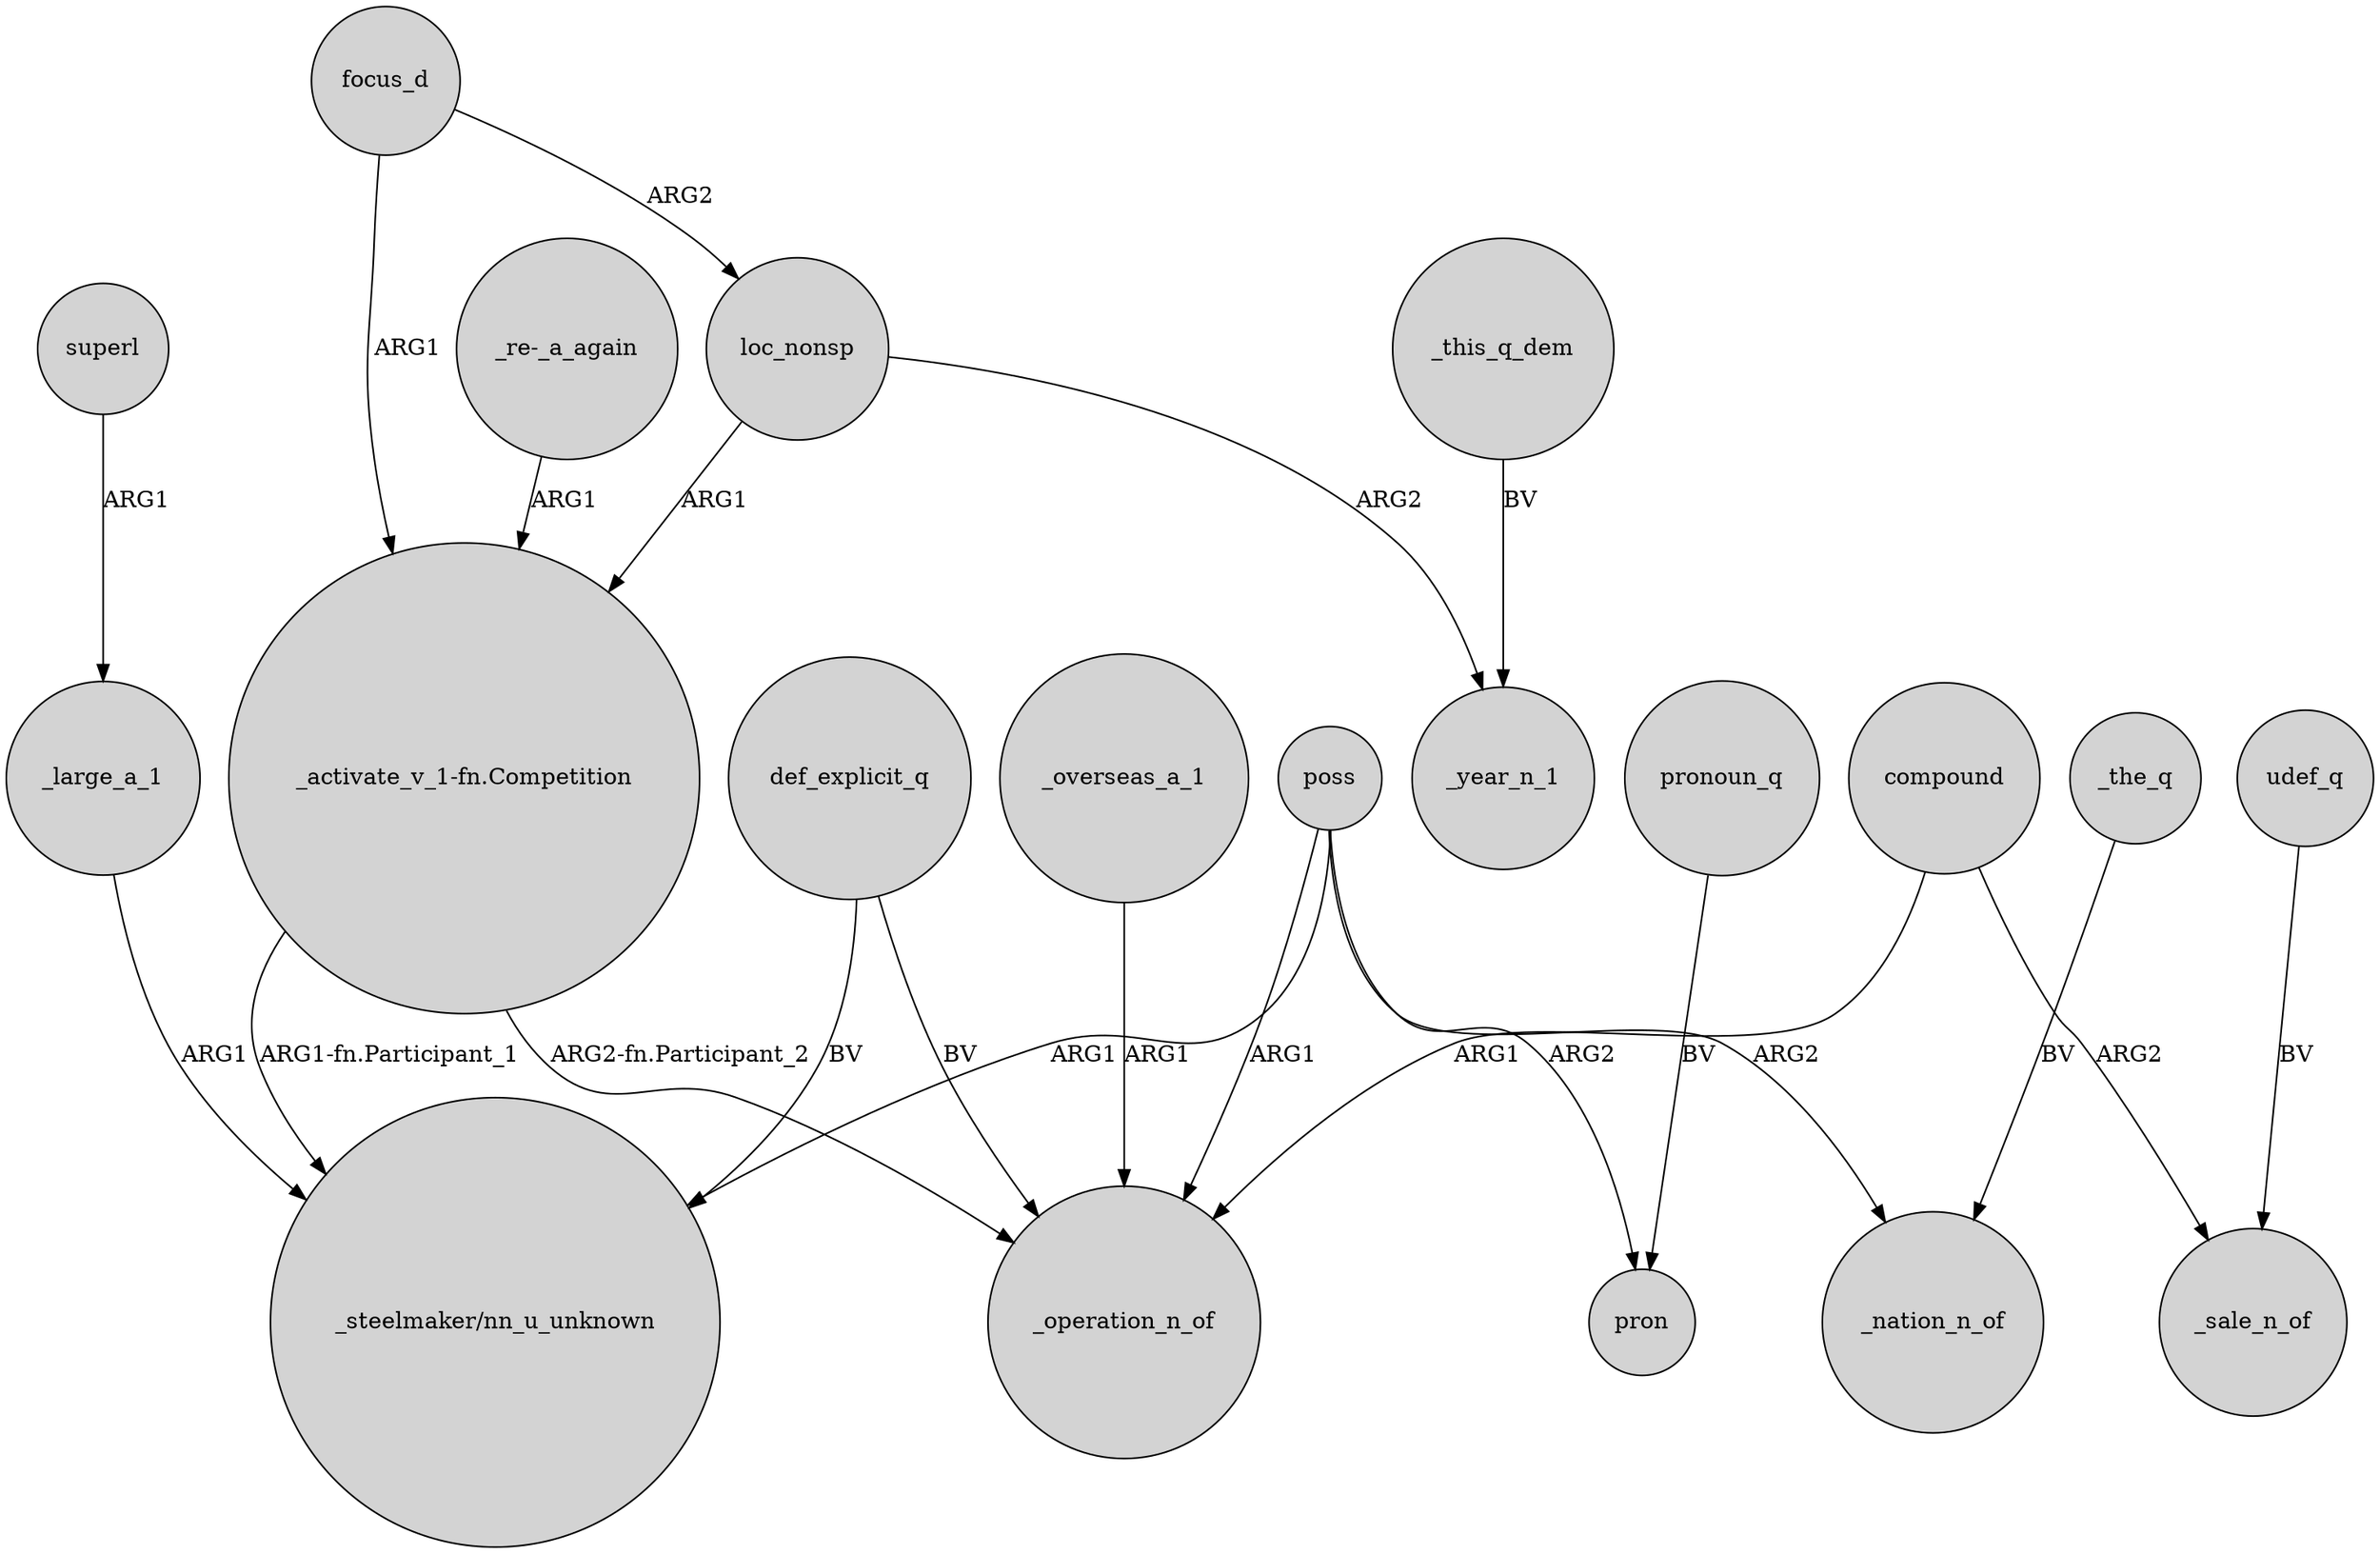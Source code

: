 digraph {
	node [shape=circle style=filled]
	focus_d -> "_activate_v_1-fn.Competition" [label=ARG1]
	"_activate_v_1-fn.Competition" -> _operation_n_of [label="ARG2-fn.Participant_2"]
	def_explicit_q -> "_steelmaker/nn_u_unknown" [label=BV]
	"_re-_a_again" -> "_activate_v_1-fn.Competition" [label=ARG1]
	_the_q -> _nation_n_of [label=BV]
	_large_a_1 -> "_steelmaker/nn_u_unknown" [label=ARG1]
	poss -> _operation_n_of [label=ARG1]
	poss -> "_steelmaker/nn_u_unknown" [label=ARG1]
	compound -> _operation_n_of [label=ARG1]
	udef_q -> _sale_n_of [label=BV]
	focus_d -> loc_nonsp [label=ARG2]
	loc_nonsp -> _year_n_1 [label=ARG2]
	_overseas_a_1 -> _operation_n_of [label=ARG1]
	pronoun_q -> pron [label=BV]
	poss -> pron [label=ARG2]
	poss -> _nation_n_of [label=ARG2]
	_this_q_dem -> _year_n_1 [label=BV]
	def_explicit_q -> _operation_n_of [label=BV]
	"_activate_v_1-fn.Competition" -> "_steelmaker/nn_u_unknown" [label="ARG1-fn.Participant_1"]
	loc_nonsp -> "_activate_v_1-fn.Competition" [label=ARG1]
	superl -> _large_a_1 [label=ARG1]
	compound -> _sale_n_of [label=ARG2]
}
